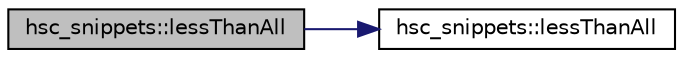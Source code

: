 digraph "hsc_snippets::lessThanAll"
{
 // INTERACTIVE_SVG=YES
 // LATEX_PDF_SIZE
  edge [fontname="Helvetica",fontsize="10",labelfontname="Helvetica",labelfontsize="10"];
  node [fontname="Helvetica",fontsize="10",shape=record];
  rankdir="LR";
  Node1 [label="hsc_snippets::lessThanAll",height=0.2,width=0.4,color="black", fillcolor="grey75", style="filled", fontcolor="black",tooltip=" "];
  Node1 -> Node2 [color="midnightblue",fontsize="10",style="solid",fontname="Helvetica"];
  Node2 [label="hsc_snippets::lessThanAll",height=0.2,width=0.4,color="black", fillcolor="white", style="filled",URL="$namespacehsc__snippets.html#ac6691641b2d50eca1b2145da55c74f1d",tooltip=" "];
}

